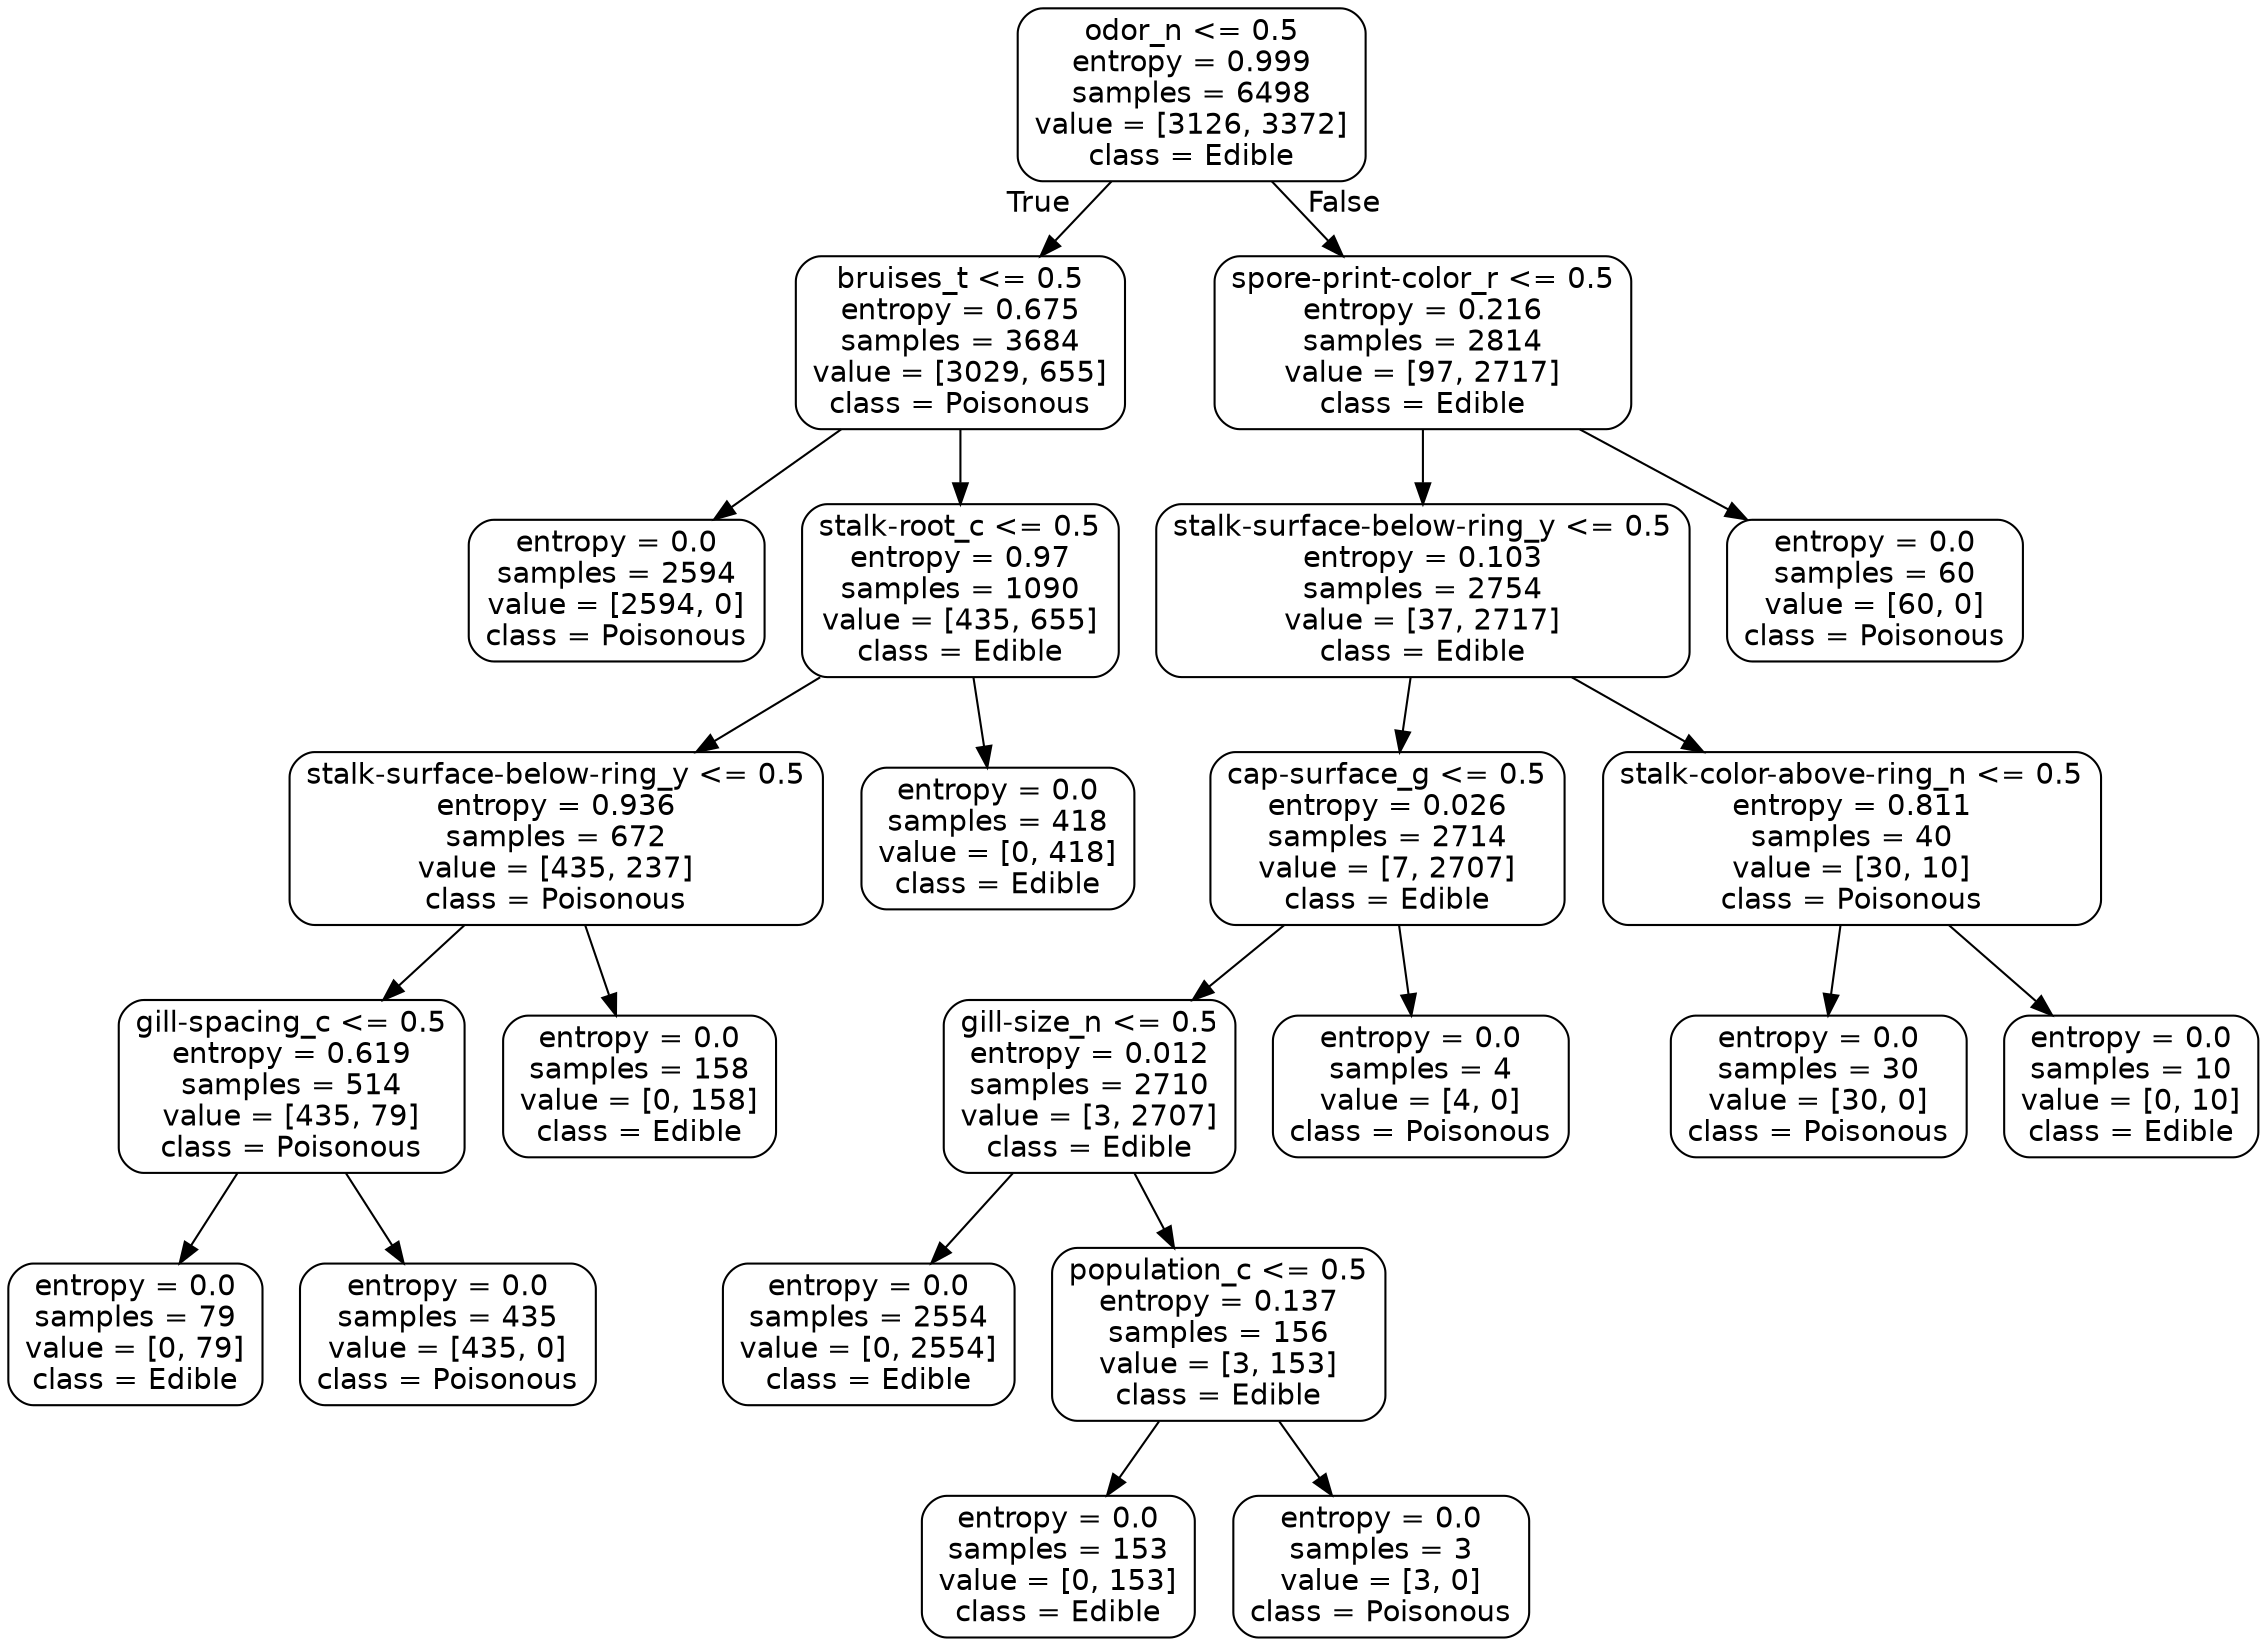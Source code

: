 digraph Tree {
node [shape=box, style="rounded", color="black", fontname=helvetica] ;
edge [fontname=helvetica] ;
0 [label="odor_n <= 0.5\nentropy = 0.999\nsamples = 6498\nvalue = [3126, 3372]\nclass = Edible"] ;
1 [label="bruises_t <= 0.5\nentropy = 0.675\nsamples = 3684\nvalue = [3029, 655]\nclass = Poisonous"] ;
0 -> 1 [labeldistance=2.5, labelangle=45, headlabel="True"] ;
2 [label="entropy = 0.0\nsamples = 2594\nvalue = [2594, 0]\nclass = Poisonous"] ;
1 -> 2 ;
3 [label="stalk-root_c <= 0.5\nentropy = 0.97\nsamples = 1090\nvalue = [435, 655]\nclass = Edible"] ;
1 -> 3 ;
4 [label="stalk-surface-below-ring_y <= 0.5\nentropy = 0.936\nsamples = 672\nvalue = [435, 237]\nclass = Poisonous"] ;
3 -> 4 ;
5 [label="gill-spacing_c <= 0.5\nentropy = 0.619\nsamples = 514\nvalue = [435, 79]\nclass = Poisonous"] ;
4 -> 5 ;
6 [label="entropy = 0.0\nsamples = 79\nvalue = [0, 79]\nclass = Edible"] ;
5 -> 6 ;
7 [label="entropy = 0.0\nsamples = 435\nvalue = [435, 0]\nclass = Poisonous"] ;
5 -> 7 ;
8 [label="entropy = 0.0\nsamples = 158\nvalue = [0, 158]\nclass = Edible"] ;
4 -> 8 ;
9 [label="entropy = 0.0\nsamples = 418\nvalue = [0, 418]\nclass = Edible"] ;
3 -> 9 ;
10 [label="spore-print-color_r <= 0.5\nentropy = 0.216\nsamples = 2814\nvalue = [97, 2717]\nclass = Edible"] ;
0 -> 10 [labeldistance=2.5, labelangle=-45, headlabel="False"] ;
11 [label="stalk-surface-below-ring_y <= 0.5\nentropy = 0.103\nsamples = 2754\nvalue = [37, 2717]\nclass = Edible"] ;
10 -> 11 ;
12 [label="cap-surface_g <= 0.5\nentropy = 0.026\nsamples = 2714\nvalue = [7, 2707]\nclass = Edible"] ;
11 -> 12 ;
13 [label="gill-size_n <= 0.5\nentropy = 0.012\nsamples = 2710\nvalue = [3, 2707]\nclass = Edible"] ;
12 -> 13 ;
14 [label="entropy = 0.0\nsamples = 2554\nvalue = [0, 2554]\nclass = Edible"] ;
13 -> 14 ;
15 [label="population_c <= 0.5\nentropy = 0.137\nsamples = 156\nvalue = [3, 153]\nclass = Edible"] ;
13 -> 15 ;
16 [label="entropy = 0.0\nsamples = 153\nvalue = [0, 153]\nclass = Edible"] ;
15 -> 16 ;
17 [label="entropy = 0.0\nsamples = 3\nvalue = [3, 0]\nclass = Poisonous"] ;
15 -> 17 ;
18 [label="entropy = 0.0\nsamples = 4\nvalue = [4, 0]\nclass = Poisonous"] ;
12 -> 18 ;
19 [label="stalk-color-above-ring_n <= 0.5\nentropy = 0.811\nsamples = 40\nvalue = [30, 10]\nclass = Poisonous"] ;
11 -> 19 ;
20 [label="entropy = 0.0\nsamples = 30\nvalue = [30, 0]\nclass = Poisonous"] ;
19 -> 20 ;
21 [label="entropy = 0.0\nsamples = 10\nvalue = [0, 10]\nclass = Edible"] ;
19 -> 21 ;
22 [label="entropy = 0.0\nsamples = 60\nvalue = [60, 0]\nclass = Poisonous"] ;
10 -> 22 ;
}
